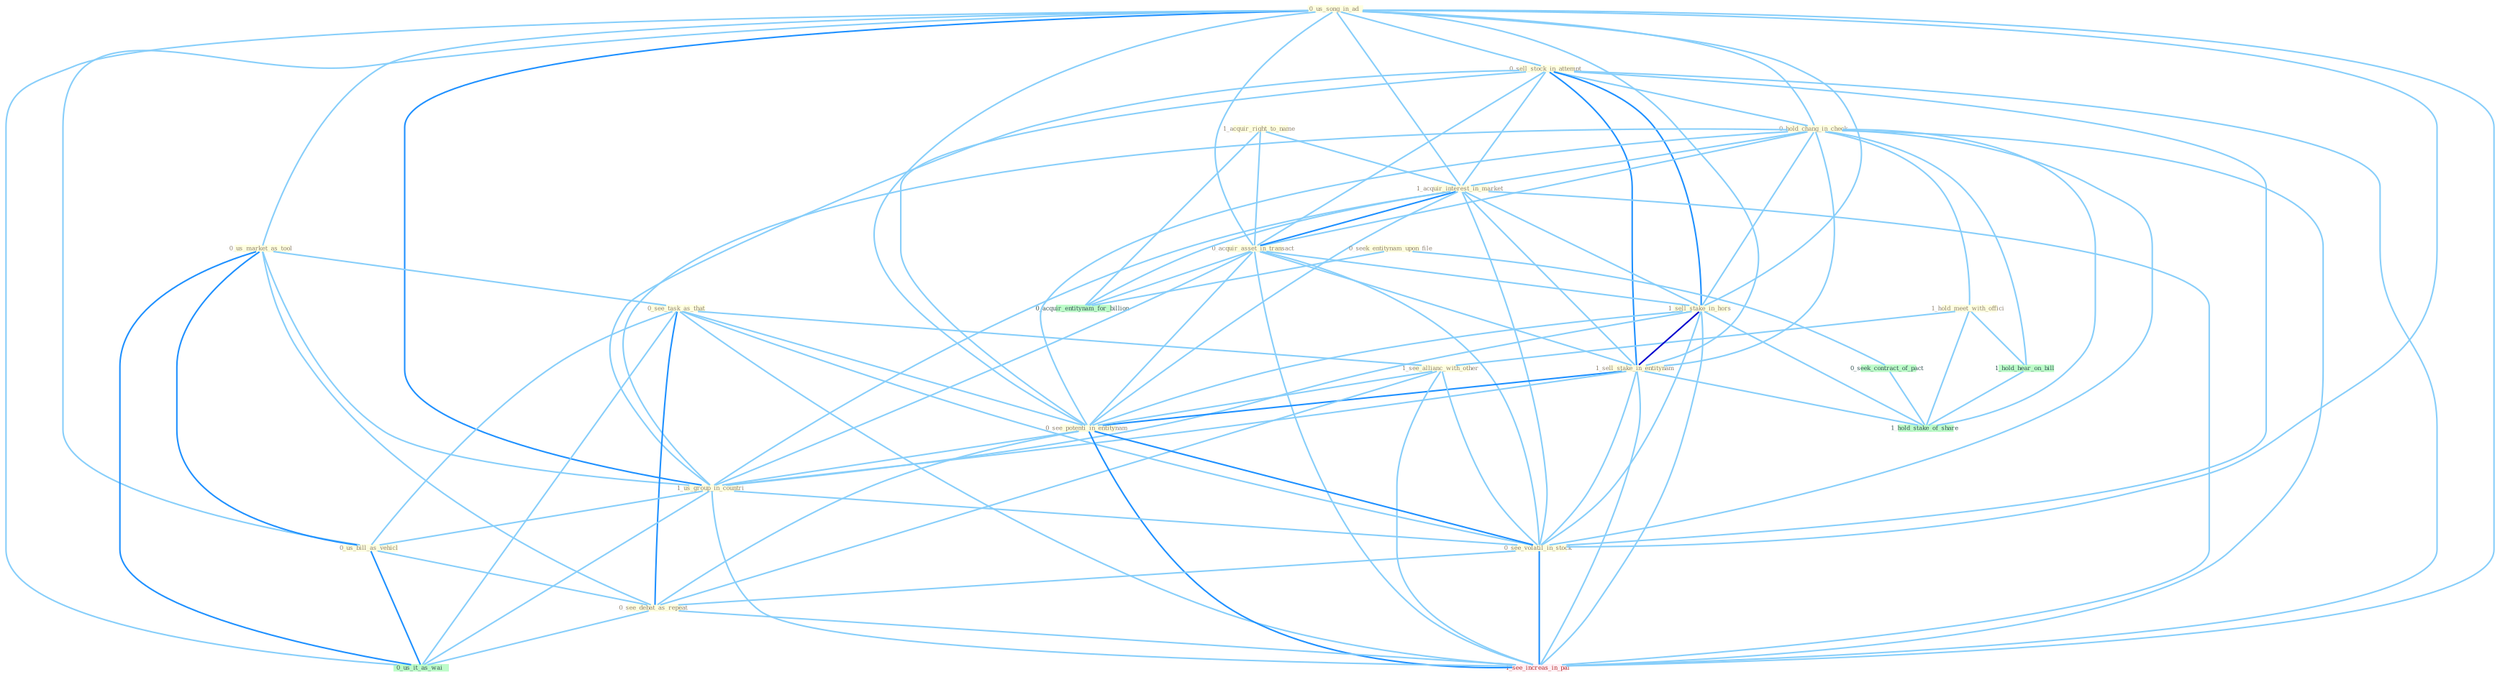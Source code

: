 Graph G{ 
    node
    [shape=polygon,style=filled,width=.5,height=.06,color="#BDFCC9",fixedsize=true,fontsize=4,
    fontcolor="#2f4f4f"];
    {node
    [color="#ffffe0", fontcolor="#8b7d6b"] "0_us_song_in_ad " "1_acquir_right_to_name " "0_us_market_as_tool " "0_sell_stock_in_attempt " "0_hold_chang_in_check " "0_see_task_as_that " "1_acquir_interest_in_market " "1_hold_meet_with_offici " "0_acquir_asset_in_transact " "1_sell_stake_in_hors " "1_sell_stake_in_entitynam " "1_see_allianc_with_other " "0_see_potenti_in_entitynam " "1_us_group_in_countri " "0_see_volatil_in_stock " "0_us_bill_as_vehicl " "0_seek_entitynam_upon_file " "0_see_debat_as_repeat "}
{node [color="#fff0f5", fontcolor="#b22222"] "1_see_increas_in_pai "}
edge [color="#B0E2FF"];

	"0_us_song_in_ad " -- "0_us_market_as_tool " [w="1", color="#87cefa" ];
	"0_us_song_in_ad " -- "0_sell_stock_in_attempt " [w="1", color="#87cefa" ];
	"0_us_song_in_ad " -- "0_hold_chang_in_check " [w="1", color="#87cefa" ];
	"0_us_song_in_ad " -- "1_acquir_interest_in_market " [w="1", color="#87cefa" ];
	"0_us_song_in_ad " -- "0_acquir_asset_in_transact " [w="1", color="#87cefa" ];
	"0_us_song_in_ad " -- "1_sell_stake_in_hors " [w="1", color="#87cefa" ];
	"0_us_song_in_ad " -- "1_sell_stake_in_entitynam " [w="1", color="#87cefa" ];
	"0_us_song_in_ad " -- "0_see_potenti_in_entitynam " [w="1", color="#87cefa" ];
	"0_us_song_in_ad " -- "1_us_group_in_countri " [w="2", color="#1e90ff" , len=0.8];
	"0_us_song_in_ad " -- "0_see_volatil_in_stock " [w="1", color="#87cefa" ];
	"0_us_song_in_ad " -- "0_us_bill_as_vehicl " [w="1", color="#87cefa" ];
	"0_us_song_in_ad " -- "0_us_it_as_wai " [w="1", color="#87cefa" ];
	"0_us_song_in_ad " -- "1_see_increas_in_pai " [w="1", color="#87cefa" ];
	"1_acquir_right_to_name " -- "1_acquir_interest_in_market " [w="1", color="#87cefa" ];
	"1_acquir_right_to_name " -- "0_acquir_asset_in_transact " [w="1", color="#87cefa" ];
	"1_acquir_right_to_name " -- "0_acquir_entitynam_for_billion " [w="1", color="#87cefa" ];
	"0_us_market_as_tool " -- "0_see_task_as_that " [w="1", color="#87cefa" ];
	"0_us_market_as_tool " -- "1_us_group_in_countri " [w="1", color="#87cefa" ];
	"0_us_market_as_tool " -- "0_us_bill_as_vehicl " [w="2", color="#1e90ff" , len=0.8];
	"0_us_market_as_tool " -- "0_see_debat_as_repeat " [w="1", color="#87cefa" ];
	"0_us_market_as_tool " -- "0_us_it_as_wai " [w="2", color="#1e90ff" , len=0.8];
	"0_sell_stock_in_attempt " -- "0_hold_chang_in_check " [w="1", color="#87cefa" ];
	"0_sell_stock_in_attempt " -- "1_acquir_interest_in_market " [w="1", color="#87cefa" ];
	"0_sell_stock_in_attempt " -- "0_acquir_asset_in_transact " [w="1", color="#87cefa" ];
	"0_sell_stock_in_attempt " -- "1_sell_stake_in_hors " [w="2", color="#1e90ff" , len=0.8];
	"0_sell_stock_in_attempt " -- "1_sell_stake_in_entitynam " [w="2", color="#1e90ff" , len=0.8];
	"0_sell_stock_in_attempt " -- "0_see_potenti_in_entitynam " [w="1", color="#87cefa" ];
	"0_sell_stock_in_attempt " -- "1_us_group_in_countri " [w="1", color="#87cefa" ];
	"0_sell_stock_in_attempt " -- "0_see_volatil_in_stock " [w="1", color="#87cefa" ];
	"0_sell_stock_in_attempt " -- "1_see_increas_in_pai " [w="1", color="#87cefa" ];
	"0_hold_chang_in_check " -- "1_acquir_interest_in_market " [w="1", color="#87cefa" ];
	"0_hold_chang_in_check " -- "1_hold_meet_with_offici " [w="1", color="#87cefa" ];
	"0_hold_chang_in_check " -- "0_acquir_asset_in_transact " [w="1", color="#87cefa" ];
	"0_hold_chang_in_check " -- "1_sell_stake_in_hors " [w="1", color="#87cefa" ];
	"0_hold_chang_in_check " -- "1_sell_stake_in_entitynam " [w="1", color="#87cefa" ];
	"0_hold_chang_in_check " -- "0_see_potenti_in_entitynam " [w="1", color="#87cefa" ];
	"0_hold_chang_in_check " -- "1_us_group_in_countri " [w="1", color="#87cefa" ];
	"0_hold_chang_in_check " -- "0_see_volatil_in_stock " [w="1", color="#87cefa" ];
	"0_hold_chang_in_check " -- "1_see_increas_in_pai " [w="1", color="#87cefa" ];
	"0_hold_chang_in_check " -- "1_hold_hear_on_bill " [w="1", color="#87cefa" ];
	"0_hold_chang_in_check " -- "1_hold_stake_of_share " [w="1", color="#87cefa" ];
	"0_see_task_as_that " -- "1_see_allianc_with_other " [w="1", color="#87cefa" ];
	"0_see_task_as_that " -- "0_see_potenti_in_entitynam " [w="1", color="#87cefa" ];
	"0_see_task_as_that " -- "0_see_volatil_in_stock " [w="1", color="#87cefa" ];
	"0_see_task_as_that " -- "0_us_bill_as_vehicl " [w="1", color="#87cefa" ];
	"0_see_task_as_that " -- "0_see_debat_as_repeat " [w="2", color="#1e90ff" , len=0.8];
	"0_see_task_as_that " -- "0_us_it_as_wai " [w="1", color="#87cefa" ];
	"0_see_task_as_that " -- "1_see_increas_in_pai " [w="1", color="#87cefa" ];
	"1_acquir_interest_in_market " -- "0_acquir_asset_in_transact " [w="2", color="#1e90ff" , len=0.8];
	"1_acquir_interest_in_market " -- "1_sell_stake_in_hors " [w="1", color="#87cefa" ];
	"1_acquir_interest_in_market " -- "1_sell_stake_in_entitynam " [w="1", color="#87cefa" ];
	"1_acquir_interest_in_market " -- "0_see_potenti_in_entitynam " [w="1", color="#87cefa" ];
	"1_acquir_interest_in_market " -- "1_us_group_in_countri " [w="1", color="#87cefa" ];
	"1_acquir_interest_in_market " -- "0_see_volatil_in_stock " [w="1", color="#87cefa" ];
	"1_acquir_interest_in_market " -- "0_acquir_entitynam_for_billion " [w="1", color="#87cefa" ];
	"1_acquir_interest_in_market " -- "1_see_increas_in_pai " [w="1", color="#87cefa" ];
	"1_hold_meet_with_offici " -- "1_see_allianc_with_other " [w="1", color="#87cefa" ];
	"1_hold_meet_with_offici " -- "1_hold_hear_on_bill " [w="1", color="#87cefa" ];
	"1_hold_meet_with_offici " -- "1_hold_stake_of_share " [w="1", color="#87cefa" ];
	"0_acquir_asset_in_transact " -- "1_sell_stake_in_hors " [w="1", color="#87cefa" ];
	"0_acquir_asset_in_transact " -- "1_sell_stake_in_entitynam " [w="1", color="#87cefa" ];
	"0_acquir_asset_in_transact " -- "0_see_potenti_in_entitynam " [w="1", color="#87cefa" ];
	"0_acquir_asset_in_transact " -- "1_us_group_in_countri " [w="1", color="#87cefa" ];
	"0_acquir_asset_in_transact " -- "0_see_volatil_in_stock " [w="1", color="#87cefa" ];
	"0_acquir_asset_in_transact " -- "0_acquir_entitynam_for_billion " [w="1", color="#87cefa" ];
	"0_acquir_asset_in_transact " -- "1_see_increas_in_pai " [w="1", color="#87cefa" ];
	"1_sell_stake_in_hors " -- "1_sell_stake_in_entitynam " [w="3", color="#0000cd" , len=0.6];
	"1_sell_stake_in_hors " -- "0_see_potenti_in_entitynam " [w="1", color="#87cefa" ];
	"1_sell_stake_in_hors " -- "1_us_group_in_countri " [w="1", color="#87cefa" ];
	"1_sell_stake_in_hors " -- "0_see_volatil_in_stock " [w="1", color="#87cefa" ];
	"1_sell_stake_in_hors " -- "1_see_increas_in_pai " [w="1", color="#87cefa" ];
	"1_sell_stake_in_hors " -- "1_hold_stake_of_share " [w="1", color="#87cefa" ];
	"1_sell_stake_in_entitynam " -- "0_see_potenti_in_entitynam " [w="2", color="#1e90ff" , len=0.8];
	"1_sell_stake_in_entitynam " -- "1_us_group_in_countri " [w="1", color="#87cefa" ];
	"1_sell_stake_in_entitynam " -- "0_see_volatil_in_stock " [w="1", color="#87cefa" ];
	"1_sell_stake_in_entitynam " -- "1_see_increas_in_pai " [w="1", color="#87cefa" ];
	"1_sell_stake_in_entitynam " -- "1_hold_stake_of_share " [w="1", color="#87cefa" ];
	"1_see_allianc_with_other " -- "0_see_potenti_in_entitynam " [w="1", color="#87cefa" ];
	"1_see_allianc_with_other " -- "0_see_volatil_in_stock " [w="1", color="#87cefa" ];
	"1_see_allianc_with_other " -- "0_see_debat_as_repeat " [w="1", color="#87cefa" ];
	"1_see_allianc_with_other " -- "1_see_increas_in_pai " [w="1", color="#87cefa" ];
	"0_see_potenti_in_entitynam " -- "1_us_group_in_countri " [w="1", color="#87cefa" ];
	"0_see_potenti_in_entitynam " -- "0_see_volatil_in_stock " [w="2", color="#1e90ff" , len=0.8];
	"0_see_potenti_in_entitynam " -- "0_see_debat_as_repeat " [w="1", color="#87cefa" ];
	"0_see_potenti_in_entitynam " -- "1_see_increas_in_pai " [w="2", color="#1e90ff" , len=0.8];
	"1_us_group_in_countri " -- "0_see_volatil_in_stock " [w="1", color="#87cefa" ];
	"1_us_group_in_countri " -- "0_us_bill_as_vehicl " [w="1", color="#87cefa" ];
	"1_us_group_in_countri " -- "0_us_it_as_wai " [w="1", color="#87cefa" ];
	"1_us_group_in_countri " -- "1_see_increas_in_pai " [w="1", color="#87cefa" ];
	"0_see_volatil_in_stock " -- "0_see_debat_as_repeat " [w="1", color="#87cefa" ];
	"0_see_volatil_in_stock " -- "1_see_increas_in_pai " [w="2", color="#1e90ff" , len=0.8];
	"0_us_bill_as_vehicl " -- "0_see_debat_as_repeat " [w="1", color="#87cefa" ];
	"0_us_bill_as_vehicl " -- "0_us_it_as_wai " [w="2", color="#1e90ff" , len=0.8];
	"0_seek_entitynam_upon_file " -- "0_seek_contract_of_pact " [w="1", color="#87cefa" ];
	"0_seek_entitynam_upon_file " -- "0_acquir_entitynam_for_billion " [w="1", color="#87cefa" ];
	"0_see_debat_as_repeat " -- "0_us_it_as_wai " [w="1", color="#87cefa" ];
	"0_see_debat_as_repeat " -- "1_see_increas_in_pai " [w="1", color="#87cefa" ];
	"0_seek_contract_of_pact " -- "1_hold_stake_of_share " [w="1", color="#87cefa" ];
	"1_hold_hear_on_bill " -- "1_hold_stake_of_share " [w="1", color="#87cefa" ];
}